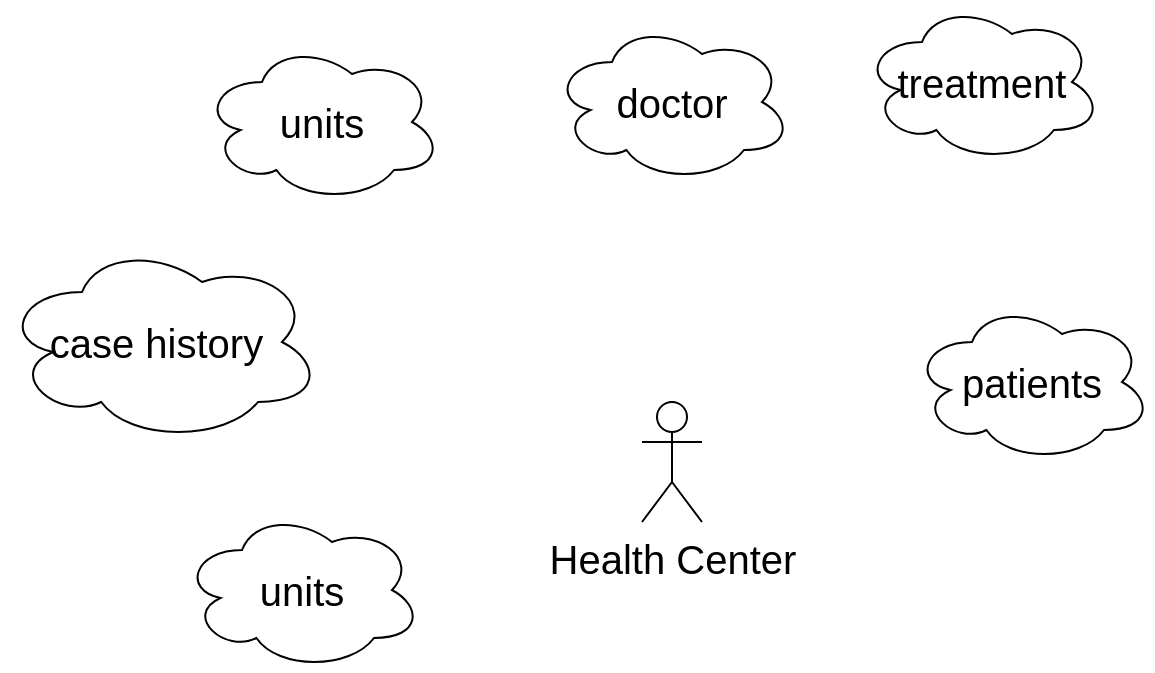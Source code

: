 <mxfile>
    <diagram id="E2S2H7sD9twZsAFmnPIf" name="Page-1">
        <mxGraphModel dx="1356" dy="706" grid="1" gridSize="10" guides="1" tooltips="1" connect="1" arrows="1" fold="1" page="1" pageScale="1" pageWidth="1169" pageHeight="827" math="0" shadow="0">
            <root>
                <mxCell id="0"/>
                <mxCell id="1" parent="0"/>
                <mxCell id="2" value="Health Center" style="shape=umlActor;verticalLabelPosition=bottom;verticalAlign=top;html=1;outlineConnect=0;sketch=0;hachureGap=4;fontFamily=Helvetica;fontSize=20;" vertex="1" parent="1">
                    <mxGeometry x="450" y="280" width="30" height="60" as="geometry"/>
                </mxCell>
                <mxCell id="5" value="units" style="ellipse;shape=cloud;whiteSpace=wrap;html=1;sketch=0;hachureGap=4;fontFamily=Helvetica;fontSize=20;" vertex="1" parent="1">
                    <mxGeometry x="230" y="100" width="120" height="80" as="geometry"/>
                </mxCell>
                <mxCell id="6" value="doctor" style="ellipse;shape=cloud;whiteSpace=wrap;html=1;sketch=0;hachureGap=4;fontFamily=Helvetica;fontSize=20;" vertex="1" parent="1">
                    <mxGeometry x="405" y="90" width="120" height="80" as="geometry"/>
                </mxCell>
                <mxCell id="7" value="patients" style="ellipse;shape=cloud;whiteSpace=wrap;html=1;sketch=0;hachureGap=4;fontFamily=Helvetica;fontSize=20;" vertex="1" parent="1">
                    <mxGeometry x="585" y="230" width="120" height="80" as="geometry"/>
                </mxCell>
                <mxCell id="8" value="case history&amp;nbsp;" style="ellipse;shape=cloud;whiteSpace=wrap;html=1;sketch=0;hachureGap=4;fontFamily=Helvetica;fontSize=20;" vertex="1" parent="1">
                    <mxGeometry x="130" y="200" width="160" height="100" as="geometry"/>
                </mxCell>
                <mxCell id="9" value="units" style="ellipse;shape=cloud;whiteSpace=wrap;html=1;sketch=0;hachureGap=4;fontFamily=Helvetica;fontSize=20;" vertex="1" parent="1">
                    <mxGeometry x="220" y="334" width="120" height="80" as="geometry"/>
                </mxCell>
                <mxCell id="10" value="treatment" style="ellipse;shape=cloud;whiteSpace=wrap;html=1;sketch=0;hachureGap=4;fontFamily=Helvetica;fontSize=20;" vertex="1" parent="1">
                    <mxGeometry x="560" y="80" width="120" height="80" as="geometry"/>
                </mxCell>
            </root>
        </mxGraphModel>
    </diagram>
    <diagram name="Page-2" id="9lMMVLMk2I6UlctClVJ4">
        <mxGraphModel dx="2086" dy="1086" grid="1" gridSize="10" guides="1" tooltips="1" connect="1" arrows="1" fold="1" page="1" pageScale="1" pageWidth="1169" pageHeight="827" math="0" shadow="0">
            <root>
                <mxCell id="4QImXv3mAUj1o4yShV_2-0"/>
                <mxCell id="4QImXv3mAUj1o4yShV_2-1" parent="4QImXv3mAUj1o4yShV_2-0"/>
                <mxCell id="M2kmrU6uxT4zapXiiIRl-1" style="edgeStyle=none;curved=1;rounded=0;sketch=0;hachureGap=4;orthogonalLoop=1;jettySize=auto;html=1;exitX=1;exitY=0.5;exitDx=0;exitDy=0;fontFamily=Helvetica;fontSize=16;endArrow=none;startSize=14;endSize=14;sourcePerimeterSpacing=8;targetPerimeterSpacing=8;endFill=0;entryX=0;entryY=0.5;entryDx=0;entryDy=0;" edge="1" parent="4QImXv3mAUj1o4yShV_2-1" source="4QImXv3mAUj1o4yShV_2-9" target="M2kmrU6uxT4zapXiiIRl-0">
                    <mxGeometry relative="1" as="geometry"/>
                </mxCell>
                <mxCell id="4QImXv3mAUj1o4yShV_2-9" value="patients" style="rounded=1;whiteSpace=wrap;html=1;sketch=0;hachureGap=4;fontFamily=Helvetica;fontSize=20;" vertex="1" parent="4QImXv3mAUj1o4yShV_2-1">
                    <mxGeometry x="130" y="190" width="120" height="60" as="geometry"/>
                </mxCell>
                <mxCell id="M2kmrU6uxT4zapXiiIRl-2" style="edgeStyle=none;curved=1;rounded=0;sketch=0;hachureGap=4;orthogonalLoop=1;jettySize=auto;html=1;exitX=1;exitY=0.5;exitDx=0;exitDy=0;entryX=0;entryY=0.5;entryDx=0;entryDy=0;fontFamily=Helvetica;fontSize=16;endArrow=none;endFill=0;startSize=14;endSize=14;sourcePerimeterSpacing=8;targetPerimeterSpacing=8;" edge="1" parent="4QImXv3mAUj1o4yShV_2-1" source="M2kmrU6uxT4zapXiiIRl-0">
                    <mxGeometry relative="1" as="geometry">
                        <mxPoint x="560" y="220" as="targetPoint"/>
                    </mxGeometry>
                </mxCell>
                <mxCell id="M2kmrU6uxT4zapXiiIRl-0" value="register" style="rhombus;whiteSpace=wrap;html=1;sketch=0;hachureGap=4;fontFamily=Helvetica;fontSize=20;" vertex="1" parent="4QImXv3mAUj1o4yShV_2-1">
                    <mxGeometry x="360" y="180" width="80" height="80" as="geometry"/>
                </mxCell>
                <mxCell id="M2kmrU6uxT4zapXiiIRl-15" style="edgeStyle=none;curved=1;rounded=0;sketch=0;hachureGap=4;orthogonalLoop=1;jettySize=auto;html=1;exitX=1;exitY=0.5;exitDx=0;exitDy=0;entryX=0;entryY=0.5;entryDx=0;entryDy=0;fontFamily=Helvetica;fontSize=17;endArrow=none;endFill=0;startSize=14;endSize=14;sourcePerimeterSpacing=8;targetPerimeterSpacing=8;" edge="1" parent="4QImXv3mAUj1o4yShV_2-1" source="M2kmrU6uxT4zapXiiIRl-3" target="M2kmrU6uxT4zapXiiIRl-14">
                    <mxGeometry relative="1" as="geometry"/>
                </mxCell>
                <mxCell id="M2kmrU6uxT4zapXiiIRl-3" value="unit" style="rounded=1;whiteSpace=wrap;html=1;sketch=0;hachureGap=4;fontFamily=Helvetica;fontSize=20;" vertex="1" parent="4QImXv3mAUj1o4yShV_2-1">
                    <mxGeometry x="550" y="190" width="120" height="60" as="geometry"/>
                </mxCell>
                <mxCell id="M2kmrU6uxT4zapXiiIRl-11" style="edgeStyle=none;curved=1;rounded=0;sketch=0;hachureGap=4;orthogonalLoop=1;jettySize=auto;html=1;exitX=0.5;exitY=1;exitDx=0;exitDy=0;fontFamily=Helvetica;fontSize=17;endArrow=none;endFill=0;startSize=14;endSize=14;sourcePerimeterSpacing=8;targetPerimeterSpacing=8;" edge="1" parent="4QImXv3mAUj1o4yShV_2-1" source="M2kmrU6uxT4zapXiiIRl-7" target="4QImXv3mAUj1o4yShV_2-9">
                    <mxGeometry relative="1" as="geometry"/>
                </mxCell>
                <mxCell id="M2kmrU6uxT4zapXiiIRl-7" value="&lt;font style=&quot;font-size: 17px&quot;&gt;social_securtity&lt;/font&gt;" style="ellipse;whiteSpace=wrap;html=1;sketch=0;hachureGap=4;fontFamily=Helvetica;fontSize=20;" vertex="1" parent="4QImXv3mAUj1o4yShV_2-1">
                    <mxGeometry x="50" y="40" width="130" height="60" as="geometry"/>
                </mxCell>
                <mxCell id="M2kmrU6uxT4zapXiiIRl-10" style="edgeStyle=none;curved=1;rounded=0;sketch=0;hachureGap=4;orthogonalLoop=1;jettySize=auto;html=1;exitX=0.5;exitY=1;exitDx=0;exitDy=0;entryX=0.75;entryY=0;entryDx=0;entryDy=0;fontFamily=Helvetica;fontSize=17;endArrow=none;endFill=0;startSize=14;endSize=14;sourcePerimeterSpacing=8;targetPerimeterSpacing=8;" edge="1" parent="4QImXv3mAUj1o4yShV_2-1" source="M2kmrU6uxT4zapXiiIRl-8" target="4QImXv3mAUj1o4yShV_2-9">
                    <mxGeometry relative="1" as="geometry"/>
                </mxCell>
                <mxCell id="M2kmrU6uxT4zapXiiIRl-8" value="date_admission" style="ellipse;whiteSpace=wrap;html=1;sketch=0;hachureGap=4;fontFamily=Helvetica;fontSize=17;" vertex="1" parent="4QImXv3mAUj1o4yShV_2-1">
                    <mxGeometry x="200" y="30" width="140" height="50" as="geometry"/>
                </mxCell>
                <mxCell id="M2kmrU6uxT4zapXiiIRl-12" style="edgeStyle=none;curved=1;rounded=0;sketch=0;hachureGap=4;orthogonalLoop=1;jettySize=auto;html=1;exitX=0.5;exitY=1;exitDx=0;exitDy=0;fontFamily=Helvetica;fontSize=17;endArrow=none;endFill=0;startSize=14;endSize=14;sourcePerimeterSpacing=8;targetPerimeterSpacing=8;" edge="1" parent="4QImXv3mAUj1o4yShV_2-1" source="M2kmrU6uxT4zapXiiIRl-9" target="4QImXv3mAUj1o4yShV_2-9">
                    <mxGeometry relative="1" as="geometry"/>
                </mxCell>
                <mxCell id="M2kmrU6uxT4zapXiiIRl-9" value="age" style="ellipse;whiteSpace=wrap;html=1;sketch=0;hachureGap=4;fontFamily=Helvetica;fontSize=17;" vertex="1" parent="4QImXv3mAUj1o4yShV_2-1">
                    <mxGeometry x="40" y="120" width="80" height="40" as="geometry"/>
                </mxCell>
                <mxCell id="ubNGG9-7hNJ6dNenVUmi-2" style="edgeStyle=orthogonalEdgeStyle;rounded=0;sketch=0;hachureGap=4;orthogonalLoop=1;jettySize=auto;html=1;exitX=0.25;exitY=1;exitDx=0;exitDy=0;entryX=0.5;entryY=0;entryDx=0;entryDy=0;fontFamily=Helvetica;fontSize=17;startArrow=none;startFill=0;endArrow=none;endFill=0;startSize=14;endSize=14;sourcePerimeterSpacing=8;targetPerimeterSpacing=8;" edge="1" parent="4QImXv3mAUj1o4yShV_2-1" source="M2kmrU6uxT4zapXiiIRl-13" target="ubNGG9-7hNJ6dNenVUmi-1">
                    <mxGeometry relative="1" as="geometry"/>
                </mxCell>
                <mxCell id="M2kmrU6uxT4zapXiiIRl-13" value="doctor" style="rounded=1;whiteSpace=wrap;html=1;sketch=0;hachureGap=4;fontFamily=Helvetica;fontSize=20;" vertex="1" parent="4QImXv3mAUj1o4yShV_2-1">
                    <mxGeometry x="900" y="430" width="120" height="60" as="geometry"/>
                </mxCell>
                <mxCell id="M2kmrU6uxT4zapXiiIRl-16" style="edgeStyle=none;curved=1;rounded=0;sketch=0;hachureGap=4;orthogonalLoop=1;jettySize=auto;html=1;exitX=1;exitY=0.5;exitDx=0;exitDy=0;fontFamily=Helvetica;fontSize=17;endArrow=none;endFill=0;startSize=14;endSize=14;sourcePerimeterSpacing=8;targetPerimeterSpacing=8;" edge="1" parent="4QImXv3mAUj1o4yShV_2-1" source="M2kmrU6uxT4zapXiiIRl-14" target="M2kmrU6uxT4zapXiiIRl-13">
                    <mxGeometry relative="1" as="geometry"/>
                </mxCell>
                <mxCell id="M2kmrU6uxT4zapXiiIRl-14" value="has" style="rhombus;whiteSpace=wrap;html=1;sketch=0;hachureGap=4;fontFamily=Helvetica;fontSize=17;" vertex="1" parent="4QImXv3mAUj1o4yShV_2-1">
                    <mxGeometry x="800" y="180" width="80" height="80" as="geometry"/>
                </mxCell>
                <mxCell id="M2kmrU6uxT4zapXiiIRl-20" style="edgeStyle=none;curved=1;rounded=0;sketch=0;hachureGap=4;orthogonalLoop=1;jettySize=auto;html=1;exitX=0.5;exitY=1;exitDx=0;exitDy=0;fontFamily=Helvetica;fontSize=17;endArrow=none;endFill=0;startSize=14;endSize=14;sourcePerimeterSpacing=8;targetPerimeterSpacing=8;" edge="1" parent="4QImXv3mAUj1o4yShV_2-1" source="M2kmrU6uxT4zapXiiIRl-17" target="M2kmrU6uxT4zapXiiIRl-13">
                    <mxGeometry relative="1" as="geometry"/>
                </mxCell>
                <mxCell id="M2kmrU6uxT4zapXiiIRl-17" value="name" style="ellipse;whiteSpace=wrap;html=1;sketch=0;hachureGap=4;fontFamily=Helvetica;fontSize=17;" vertex="1" parent="4QImXv3mAUj1o4yShV_2-1">
                    <mxGeometry x="940" y="330" width="90" height="40" as="geometry"/>
                </mxCell>
                <mxCell id="M2kmrU6uxT4zapXiiIRl-21" style="edgeStyle=none;curved=1;rounded=0;sketch=0;hachureGap=4;orthogonalLoop=1;jettySize=auto;html=1;exitX=0;exitY=1;exitDx=0;exitDy=0;fontFamily=Helvetica;fontSize=17;endArrow=none;endFill=0;startSize=14;endSize=14;sourcePerimeterSpacing=8;targetPerimeterSpacing=8;" edge="1" parent="4QImXv3mAUj1o4yShV_2-1" source="M2kmrU6uxT4zapXiiIRl-18" target="M2kmrU6uxT4zapXiiIRl-13">
                    <mxGeometry relative="1" as="geometry"/>
                </mxCell>
                <mxCell id="M2kmrU6uxT4zapXiiIRl-18" value="code" style="ellipse;whiteSpace=wrap;html=1;sketch=0;hachureGap=4;fontFamily=Helvetica;fontSize=17;" vertex="1" parent="4QImXv3mAUj1o4yShV_2-1">
                    <mxGeometry x="1040" y="389" width="100" height="41" as="geometry"/>
                </mxCell>
                <mxCell id="M2kmrU6uxT4zapXiiIRl-22" style="edgeStyle=none;curved=1;rounded=0;sketch=0;hachureGap=4;orthogonalLoop=1;jettySize=auto;html=1;exitX=0;exitY=1;exitDx=0;exitDy=0;fontFamily=Helvetica;fontSize=17;endArrow=none;endFill=0;startSize=14;endSize=14;sourcePerimeterSpacing=8;targetPerimeterSpacing=8;" edge="1" parent="4QImXv3mAUj1o4yShV_2-1" source="M2kmrU6uxT4zapXiiIRl-19" target="M2kmrU6uxT4zapXiiIRl-13">
                    <mxGeometry relative="1" as="geometry"/>
                </mxCell>
                <mxCell id="M2kmrU6uxT4zapXiiIRl-19" value="speciality" style="ellipse;whiteSpace=wrap;html=1;sketch=0;hachureGap=4;fontFamily=Helvetica;fontSize=17;" vertex="1" parent="4QImXv3mAUj1o4yShV_2-1">
                    <mxGeometry x="1045" y="310" width="90" height="40" as="geometry"/>
                </mxCell>
                <mxCell id="M2kmrU6uxT4zapXiiIRl-27" style="edgeStyle=none;curved=1;rounded=0;sketch=0;hachureGap=4;orthogonalLoop=1;jettySize=auto;html=1;exitX=1;exitY=0;exitDx=0;exitDy=0;fontFamily=Helvetica;fontSize=17;endArrow=none;endFill=0;startSize=14;endSize=14;sourcePerimeterSpacing=8;targetPerimeterSpacing=8;entryX=0.75;entryY=1;entryDx=0;entryDy=0;" edge="1" parent="4QImXv3mAUj1o4yShV_2-1" source="M2kmrU6uxT4zapXiiIRl-23" target="M2kmrU6uxT4zapXiiIRl-3">
                    <mxGeometry relative="1" as="geometry"/>
                </mxCell>
                <mxCell id="M2kmrU6uxT4zapXiiIRl-23" value="unit_id" style="ellipse;whiteSpace=wrap;html=1;sketch=0;hachureGap=4;fontFamily=Helvetica;fontSize=17;" vertex="1" parent="4QImXv3mAUj1o4yShV_2-1">
                    <mxGeometry x="610" y="315" width="70" height="30" as="geometry"/>
                </mxCell>
                <mxCell id="M2kmrU6uxT4zapXiiIRl-35" style="edgeStyle=none;curved=1;rounded=0;sketch=0;hachureGap=4;orthogonalLoop=1;jettySize=auto;html=1;exitX=1;exitY=0.5;exitDx=0;exitDy=0;fontFamily=Helvetica;fontSize=17;endArrow=none;endFill=0;startSize=14;endSize=14;sourcePerimeterSpacing=8;targetPerimeterSpacing=8;" edge="1" parent="4QImXv3mAUj1o4yShV_2-1" source="M2kmrU6uxT4zapXiiIRl-24" target="4QImXv3mAUj1o4yShV_2-9">
                    <mxGeometry relative="1" as="geometry"/>
                </mxCell>
                <mxCell id="M2kmrU6uxT4zapXiiIRl-24" value="patient_id" style="ellipse;whiteSpace=wrap;html=1;sketch=0;hachureGap=4;fontFamily=Helvetica;fontSize=17;" vertex="1" parent="4QImXv3mAUj1o4yShV_2-1">
                    <mxGeometry x="20" y="200" width="80" height="40" as="geometry"/>
                </mxCell>
                <mxCell id="M2kmrU6uxT4zapXiiIRl-26" style="edgeStyle=none;curved=1;rounded=0;sketch=0;hachureGap=4;orthogonalLoop=1;jettySize=auto;html=1;exitX=0;exitY=0.5;exitDx=0;exitDy=0;entryX=1;entryY=0.75;entryDx=0;entryDy=0;fontFamily=Helvetica;fontSize=17;endArrow=none;endFill=0;startSize=14;endSize=14;sourcePerimeterSpacing=8;targetPerimeterSpacing=8;" edge="1" parent="4QImXv3mAUj1o4yShV_2-1" source="M2kmrU6uxT4zapXiiIRl-25" target="M2kmrU6uxT4zapXiiIRl-13">
                    <mxGeometry relative="1" as="geometry"/>
                </mxCell>
                <mxCell id="M2kmrU6uxT4zapXiiIRl-25" value="doctor_id" style="ellipse;whiteSpace=wrap;html=1;sketch=0;hachureGap=4;fontFamily=Helvetica;fontSize=17;" vertex="1" parent="4QImXv3mAUj1o4yShV_2-1">
                    <mxGeometry x="1050" y="459" width="100" height="41" as="geometry"/>
                </mxCell>
                <mxCell id="M2kmrU6uxT4zapXiiIRl-31" style="edgeStyle=none;curved=1;rounded=0;sketch=0;hachureGap=4;orthogonalLoop=1;jettySize=auto;html=1;entryX=0.25;entryY=1;entryDx=0;entryDy=0;fontFamily=Helvetica;fontSize=17;endArrow=none;endFill=0;startSize=14;endSize=14;sourcePerimeterSpacing=8;targetPerimeterSpacing=8;exitX=0.754;exitY=-0.073;exitDx=0;exitDy=0;exitPerimeter=0;" edge="1" parent="4QImXv3mAUj1o4yShV_2-1" source="M2kmrU6uxT4zapXiiIRl-28" target="M2kmrU6uxT4zapXiiIRl-3">
                    <mxGeometry relative="1" as="geometry">
                        <mxPoint x="700" y="300" as="sourcePoint"/>
                    </mxGeometry>
                </mxCell>
                <mxCell id="M2kmrU6uxT4zapXiiIRl-28" value="name" style="ellipse;whiteSpace=wrap;html=1;sketch=0;hachureGap=4;fontFamily=Helvetica;fontSize=17;" vertex="1" parent="4QImXv3mAUj1o4yShV_2-1">
                    <mxGeometry x="520" y="330" width="90" height="40" as="geometry"/>
                </mxCell>
                <mxCell id="M2kmrU6uxT4zapXiiIRl-30" style="edgeStyle=none;curved=1;rounded=0;sketch=0;hachureGap=4;orthogonalLoop=1;jettySize=auto;html=1;exitX=1;exitY=0.5;exitDx=0;exitDy=0;entryX=0;entryY=0.75;entryDx=0;entryDy=0;fontFamily=Helvetica;fontSize=17;endArrow=none;endFill=0;startSize=14;endSize=14;sourcePerimeterSpacing=8;targetPerimeterSpacing=8;" edge="1" parent="4QImXv3mAUj1o4yShV_2-1" source="M2kmrU6uxT4zapXiiIRl-29" target="M2kmrU6uxT4zapXiiIRl-3">
                    <mxGeometry relative="1" as="geometry"/>
                </mxCell>
                <mxCell id="M2kmrU6uxT4zapXiiIRl-29" value="floor" style="ellipse;whiteSpace=wrap;html=1;sketch=0;hachureGap=4;fontFamily=Helvetica;fontSize=17;" vertex="1" parent="4QImXv3mAUj1o4yShV_2-1">
                    <mxGeometry x="440" y="300" width="90" height="40" as="geometry"/>
                </mxCell>
                <mxCell id="M2kmrU6uxT4zapXiiIRl-34" style="edgeStyle=none;curved=1;rounded=0;sketch=0;hachureGap=4;orthogonalLoop=1;jettySize=auto;html=1;exitX=0;exitY=0;exitDx=0;exitDy=0;fontFamily=Helvetica;fontSize=17;endArrow=none;endFill=0;startSize=14;endSize=14;sourcePerimeterSpacing=8;targetPerimeterSpacing=8;" edge="1" parent="4QImXv3mAUj1o4yShV_2-1" source="M2kmrU6uxT4zapXiiIRl-33" target="M2kmrU6uxT4zapXiiIRl-13">
                    <mxGeometry relative="1" as="geometry"/>
                </mxCell>
                <mxCell id="M2kmrU6uxT4zapXiiIRl-33" value="fk_unit_id" style="ellipse;whiteSpace=wrap;html=1;sketch=0;hachureGap=4;fontFamily=Helvetica;fontSize=17;" vertex="1" parent="4QImXv3mAUj1o4yShV_2-1">
                    <mxGeometry x="990" y="510" width="100" height="41" as="geometry"/>
                </mxCell>
                <mxCell id="ubNGG9-7hNJ6dNenVUmi-0" value="intervention" style="rounded=1;whiteSpace=wrap;html=1;sketch=0;hachureGap=4;fontFamily=Helvetica;fontSize=17;" vertex="1" parent="4QImXv3mAUj1o4yShV_2-1">
                    <mxGeometry x="870" y="670" width="120" height="60" as="geometry"/>
                </mxCell>
                <mxCell id="ubNGG9-7hNJ6dNenVUmi-3" style="edgeStyle=orthogonalEdgeStyle;rounded=0;sketch=0;hachureGap=4;orthogonalLoop=1;jettySize=auto;html=1;exitX=0.5;exitY=1;exitDx=0;exitDy=0;fontFamily=Helvetica;fontSize=17;startArrow=none;startFill=0;endArrow=none;endFill=0;startSize=14;endSize=14;sourcePerimeterSpacing=8;targetPerimeterSpacing=8;" edge="1" parent="4QImXv3mAUj1o4yShV_2-1" source="ubNGG9-7hNJ6dNenVUmi-1" target="ubNGG9-7hNJ6dNenVUmi-0">
                    <mxGeometry relative="1" as="geometry"/>
                </mxCell>
                <mxCell id="ubNGG9-7hNJ6dNenVUmi-1" value="made" style="rhombus;whiteSpace=wrap;html=1;sketch=0;hachureGap=4;fontFamily=Helvetica;fontSize=17;" vertex="1" parent="4QImXv3mAUj1o4yShV_2-1">
                    <mxGeometry x="890" y="540" width="80" height="80" as="geometry"/>
                </mxCell>
                <mxCell id="ubNGG9-7hNJ6dNenVUmi-8" style="rounded=0;sketch=0;hachureGap=4;orthogonalLoop=1;jettySize=auto;html=1;exitX=1;exitY=0;exitDx=0;exitDy=0;entryX=0;entryY=0.5;entryDx=0;entryDy=0;fontFamily=Helvetica;fontSize=17;startArrow=none;startFill=0;endArrow=none;endFill=0;startSize=14;endSize=14;sourcePerimeterSpacing=8;targetPerimeterSpacing=8;" edge="1" parent="4QImXv3mAUj1o4yShV_2-1" source="ubNGG9-7hNJ6dNenVUmi-4" target="ubNGG9-7hNJ6dNenVUmi-0">
                    <mxGeometry relative="1" as="geometry"/>
                </mxCell>
                <mxCell id="ubNGG9-7hNJ6dNenVUmi-4" value="date" style="ellipse;whiteSpace=wrap;html=1;sketch=0;hachureGap=4;fontFamily=Helvetica;fontSize=17;" vertex="1" parent="4QImXv3mAUj1o4yShV_2-1">
                    <mxGeometry x="720" y="730" width="110" height="50" as="geometry"/>
                </mxCell>
                <mxCell id="ubNGG9-7hNJ6dNenVUmi-9" style="rounded=0;sketch=0;hachureGap=4;orthogonalLoop=1;jettySize=auto;html=1;exitX=0.5;exitY=0;exitDx=0;exitDy=0;fontFamily=Helvetica;fontSize=17;startArrow=none;startFill=0;endArrow=none;endFill=0;startSize=14;endSize=14;sourcePerimeterSpacing=8;targetPerimeterSpacing=8;" edge="1" parent="4QImXv3mAUj1o4yShV_2-1" source="ubNGG9-7hNJ6dNenVUmi-6" target="ubNGG9-7hNJ6dNenVUmi-0">
                    <mxGeometry relative="1" as="geometry"/>
                </mxCell>
                <mxCell id="ubNGG9-7hNJ6dNenVUmi-6" value="symptom" style="ellipse;whiteSpace=wrap;html=1;sketch=0;hachureGap=4;fontFamily=Helvetica;fontSize=17;" vertex="1" parent="4QImXv3mAUj1o4yShV_2-1">
                    <mxGeometry x="860" y="750" width="110" height="50" as="geometry"/>
                </mxCell>
                <mxCell id="ubNGG9-7hNJ6dNenVUmi-10" style="rounded=0;sketch=0;hachureGap=4;orthogonalLoop=1;jettySize=auto;html=1;exitX=0;exitY=0;exitDx=0;exitDy=0;entryX=0.75;entryY=1;entryDx=0;entryDy=0;fontFamily=Helvetica;fontSize=17;startArrow=none;startFill=0;endArrow=none;endFill=0;startSize=14;endSize=14;sourcePerimeterSpacing=8;targetPerimeterSpacing=8;" edge="1" parent="4QImXv3mAUj1o4yShV_2-1" source="ubNGG9-7hNJ6dNenVUmi-7" target="ubNGG9-7hNJ6dNenVUmi-0">
                    <mxGeometry relative="1" as="geometry"/>
                </mxCell>
                <mxCell id="ubNGG9-7hNJ6dNenVUmi-7" value="treatment" style="ellipse;whiteSpace=wrap;html=1;sketch=0;hachureGap=4;fontFamily=Helvetica;fontSize=17;" vertex="1" parent="4QImXv3mAUj1o4yShV_2-1">
                    <mxGeometry x="1020" y="750" width="110" height="50" as="geometry"/>
                </mxCell>
                <mxCell id="b9xHUnRlggHDEcJc8JOk-1" style="edgeStyle=none;rounded=0;sketch=0;hachureGap=4;orthogonalLoop=1;jettySize=auto;html=1;exitX=0;exitY=0.5;exitDx=0;exitDy=0;fontFamily=Helvetica;fontSize=17;startArrow=none;startFill=0;endArrow=none;endFill=0;startSize=14;endSize=14;sourcePerimeterSpacing=8;targetPerimeterSpacing=8;" edge="1" parent="4QImXv3mAUj1o4yShV_2-1" source="b9xHUnRlggHDEcJc8JOk-0" target="ubNGG9-7hNJ6dNenVUmi-0">
                    <mxGeometry relative="1" as="geometry"/>
                </mxCell>
                <mxCell id="b9xHUnRlggHDEcJc8JOk-0" value="fk_patient_id" style="ellipse;whiteSpace=wrap;html=1;sketch=0;hachureGap=4;fontFamily=Helvetica;fontSize=17;" vertex="1" parent="4QImXv3mAUj1o4yShV_2-1">
                    <mxGeometry x="1020" y="675" width="110" height="50" as="geometry"/>
                </mxCell>
            </root>
        </mxGraphModel>
    </diagram>
    <diagram name="Page-3" id="jvhXclIbtSxhhpY4b2xo">
        <mxGraphModel dx="1937" dy="1009" grid="1" gridSize="10" guides="1" tooltips="1" connect="1" arrows="1" fold="1" page="1" pageScale="1" pageWidth="1169" pageHeight="827" math="0" shadow="0">
            <root>
                <mxCell id="rQ0pkBH8L-ntYdxaF4ff-0"/>
                <mxCell id="rQ0pkBH8L-ntYdxaF4ff-1" parent="rQ0pkBH8L-ntYdxaF4ff-0"/>
                <mxCell id="rQ0pkBH8L-ntYdxaF4ff-39" value="patients" style="swimlane;fontStyle=0;childLayout=stackLayout;horizontal=1;startSize=26;fillColor=none;horizontalStack=0;resizeParent=1;resizeParentMax=0;resizeLast=0;collapsible=1;marginBottom=0;sketch=0;hachureGap=4;fontFamily=Helvetica;fontSize=17;" vertex="1" parent="rQ0pkBH8L-ntYdxaF4ff-1">
                    <mxGeometry x="70" y="80" width="190" height="156" as="geometry"/>
                </mxCell>
                <mxCell id="rQ0pkBH8L-ntYdxaF4ff-40" value="patient_id: int" style="text;strokeColor=none;fillColor=none;align=left;verticalAlign=top;spacingLeft=4;spacingRight=4;overflow=hidden;rotatable=0;points=[[0,0.5],[1,0.5]];portConstraint=eastwest;sketch=0;hachureGap=4;fontFamily=Helvetica;fontSize=17;" vertex="1" parent="rQ0pkBH8L-ntYdxaF4ff-39">
                    <mxGeometry y="26" width="190" height="26" as="geometry"/>
                </mxCell>
                <mxCell id="gU-eLhUrEatLY_s3rgqb-0" value="age: int" style="text;strokeColor=none;fillColor=none;align=left;verticalAlign=top;spacingLeft=4;spacingRight=4;overflow=hidden;rotatable=0;points=[[0,0.5],[1,0.5]];portConstraint=eastwest;sketch=0;hachureGap=4;fontFamily=Helvetica;fontSize=17;" vertex="1" parent="rQ0pkBH8L-ntYdxaF4ff-39">
                    <mxGeometry y="52" width="190" height="26" as="geometry"/>
                </mxCell>
                <mxCell id="rQ0pkBH8L-ntYdxaF4ff-41" value="date_admission:" style="text;strokeColor=none;fillColor=none;align=left;verticalAlign=top;spacingLeft=4;spacingRight=4;overflow=hidden;rotatable=0;points=[[0,0.5],[1,0.5]];portConstraint=eastwest;sketch=0;hachureGap=4;fontFamily=Helvetica;fontSize=17;" vertex="1" parent="rQ0pkBH8L-ntYdxaF4ff-39">
                    <mxGeometry y="78" width="190" height="26" as="geometry"/>
                </mxCell>
                <mxCell id="HM8PR0rv1OOXuKtEzSyK-7" value="fk_unit_id: int" style="text;strokeColor=none;fillColor=none;align=left;verticalAlign=top;spacingLeft=4;spacingRight=4;overflow=hidden;rotatable=0;points=[[0,0.5],[1,0.5]];portConstraint=eastwest;sketch=0;hachureGap=4;fontFamily=Helvetica;fontSize=17;" vertex="1" parent="rQ0pkBH8L-ntYdxaF4ff-39">
                    <mxGeometry y="104" width="190" height="26" as="geometry"/>
                </mxCell>
                <mxCell id="rQ0pkBH8L-ntYdxaF4ff-42" value="social_security: int" style="text;strokeColor=none;fillColor=none;align=left;verticalAlign=top;spacingLeft=4;spacingRight=4;overflow=hidden;rotatable=0;points=[[0,0.5],[1,0.5]];portConstraint=eastwest;sketch=0;hachureGap=4;fontFamily=Helvetica;fontSize=17;" vertex="1" parent="rQ0pkBH8L-ntYdxaF4ff-39">
                    <mxGeometry y="130" width="190" height="26" as="geometry"/>
                </mxCell>
                <mxCell id="sy4wdPNBVxHfjRcVud-4-0" value="unit" style="swimlane;fontStyle=0;childLayout=stackLayout;horizontal=1;startSize=26;fillColor=none;horizontalStack=0;resizeParent=1;resizeParentMax=0;resizeLast=0;collapsible=1;marginBottom=0;sketch=0;hachureGap=4;fontFamily=Helvetica;fontSize=17;" vertex="1" parent="rQ0pkBH8L-ntYdxaF4ff-1">
                    <mxGeometry x="470" y="80" width="190" height="104" as="geometry"/>
                </mxCell>
                <mxCell id="sy4wdPNBVxHfjRcVud-4-1" value="unit_id: int" style="text;strokeColor=none;fillColor=none;align=left;verticalAlign=top;spacingLeft=4;spacingRight=4;overflow=hidden;rotatable=0;points=[[0,0.5],[1,0.5]];portConstraint=eastwest;sketch=0;hachureGap=4;fontFamily=Helvetica;fontSize=17;" vertex="1" parent="sy4wdPNBVxHfjRcVud-4-0">
                    <mxGeometry y="26" width="190" height="26" as="geometry"/>
                </mxCell>
                <mxCell id="sy4wdPNBVxHfjRcVud-4-2" value="floor: int" style="text;strokeColor=none;fillColor=none;align=left;verticalAlign=top;spacingLeft=4;spacingRight=4;overflow=hidden;rotatable=0;points=[[0,0.5],[1,0.5]];portConstraint=eastwest;sketch=0;hachureGap=4;fontFamily=Helvetica;fontSize=17;" vertex="1" parent="sy4wdPNBVxHfjRcVud-4-0">
                    <mxGeometry y="52" width="190" height="26" as="geometry"/>
                </mxCell>
                <mxCell id="sy4wdPNBVxHfjRcVud-4-3" value="name: varchar" style="text;strokeColor=none;fillColor=none;align=left;verticalAlign=top;spacingLeft=4;spacingRight=4;overflow=hidden;rotatable=0;points=[[0,0.5],[1,0.5]];portConstraint=eastwest;sketch=0;hachureGap=4;fontFamily=Helvetica;fontSize=17;" vertex="1" parent="sy4wdPNBVxHfjRcVud-4-0">
                    <mxGeometry y="78" width="190" height="26" as="geometry"/>
                </mxCell>
                <mxCell id="ncE6r25hAAm2W3OfyBGY-1" value="doctor" style="swimlane;fontStyle=0;childLayout=stackLayout;horizontal=1;startSize=26;fillColor=none;horizontalStack=0;resizeParent=1;resizeParentMax=0;resizeLast=0;collapsible=1;marginBottom=0;sketch=0;hachureGap=4;fontFamily=Helvetica;fontSize=17;" vertex="1" parent="rQ0pkBH8L-ntYdxaF4ff-1">
                    <mxGeometry x="810" y="80" width="250" height="166" as="geometry"/>
                </mxCell>
                <mxCell id="ncE6r25hAAm2W3OfyBGY-2" value="doctor_id: int" style="text;strokeColor=none;fillColor=none;align=left;verticalAlign=top;spacingLeft=4;spacingRight=4;overflow=hidden;rotatable=0;points=[[0,0.5],[1,0.5]];portConstraint=eastwest;sketch=0;hachureGap=4;fontFamily=Helvetica;fontSize=17;" vertex="1" parent="ncE6r25hAAm2W3OfyBGY-1">
                    <mxGeometry y="26" width="250" height="26" as="geometry"/>
                </mxCell>
                <mxCell id="ncE6r25hAAm2W3OfyBGY-3" value="name: varchar" style="text;strokeColor=none;fillColor=none;align=left;verticalAlign=top;spacingLeft=4;spacingRight=4;overflow=hidden;rotatable=0;points=[[0,0.5],[1,0.5]];portConstraint=eastwest;sketch=0;hachureGap=4;fontFamily=Helvetica;fontSize=17;" vertex="1" parent="ncE6r25hAAm2W3OfyBGY-1">
                    <mxGeometry y="52" width="250" height="26" as="geometry"/>
                </mxCell>
                <mxCell id="ncE6r25hAAm2W3OfyBGY-4" value="speciality: varchar" style="text;strokeColor=none;fillColor=none;align=left;verticalAlign=top;spacingLeft=4;spacingRight=4;overflow=hidden;rotatable=0;points=[[0,0.5],[1,0.5]];portConstraint=eastwest;sketch=0;hachureGap=4;fontFamily=Helvetica;fontSize=17;" vertex="1" parent="ncE6r25hAAm2W3OfyBGY-1">
                    <mxGeometry y="78" width="250" height="26" as="geometry"/>
                </mxCell>
                <mxCell id="4KOxYIY8w5qCke2dHz3a-0" value="fk_unit_id: int" style="text;strokeColor=none;fillColor=none;align=left;verticalAlign=top;spacingLeft=4;spacingRight=4;overflow=hidden;rotatable=0;points=[[0,0.5],[1,0.5]];portConstraint=eastwest;sketch=0;hachureGap=4;fontFamily=Helvetica;fontSize=17;" vertex="1" parent="ncE6r25hAAm2W3OfyBGY-1">
                    <mxGeometry y="104" width="250" height="36" as="geometry"/>
                </mxCell>
                <mxCell id="ncE6r25hAAm2W3OfyBGY-5" value="code: int" style="text;strokeColor=none;fillColor=none;align=left;verticalAlign=top;spacingLeft=4;spacingRight=4;overflow=hidden;rotatable=0;points=[[0,0.5],[1,0.5]];portConstraint=eastwest;sketch=0;hachureGap=4;fontFamily=Helvetica;fontSize=17;" vertex="1" parent="ncE6r25hAAm2W3OfyBGY-1">
                    <mxGeometry y="140" width="250" height="26" as="geometry"/>
                </mxCell>
                <mxCell id="4KOxYIY8w5qCke2dHz3a-1" style="edgeStyle=orthogonalEdgeStyle;rounded=0;sketch=0;hachureGap=4;orthogonalLoop=1;jettySize=auto;html=1;exitX=1;exitY=0.5;exitDx=0;exitDy=0;entryX=0;entryY=0.5;entryDx=0;entryDy=0;fontFamily=Helvetica;fontSize=17;endArrow=ERmany;endFill=0;startSize=14;endSize=14;sourcePerimeterSpacing=8;targetPerimeterSpacing=8;startArrow=ERone;startFill=0;" edge="1" parent="rQ0pkBH8L-ntYdxaF4ff-1" source="sy4wdPNBVxHfjRcVud-4-1" target="4KOxYIY8w5qCke2dHz3a-0">
                    <mxGeometry relative="1" as="geometry"/>
                </mxCell>
                <mxCell id="HM8PR0rv1OOXuKtEzSyK-0" value="intervention" style="swimlane;fontStyle=0;childLayout=stackLayout;horizontal=1;startSize=26;fillColor=none;horizontalStack=0;resizeParent=1;resizeParentMax=0;resizeLast=0;collapsible=1;marginBottom=0;sketch=0;hachureGap=4;fontFamily=Helvetica;fontSize=17;" vertex="1" parent="rQ0pkBH8L-ntYdxaF4ff-1">
                    <mxGeometry x="320" y="350" width="250" height="166" as="geometry"/>
                </mxCell>
                <mxCell id="HM8PR0rv1OOXuKtEzSyK-1" value="intervention_id: int" style="text;strokeColor=none;fillColor=none;align=left;verticalAlign=top;spacingLeft=4;spacingRight=4;overflow=hidden;rotatable=0;points=[[0,0.5],[1,0.5]];portConstraint=eastwest;sketch=0;hachureGap=4;fontFamily=Helvetica;fontSize=17;" vertex="1" parent="HM8PR0rv1OOXuKtEzSyK-0">
                    <mxGeometry y="26" width="250" height="26" as="geometry"/>
                </mxCell>
                <mxCell id="HM8PR0rv1OOXuKtEzSyK-2" value="date: int" style="text;strokeColor=none;fillColor=none;align=left;verticalAlign=top;spacingLeft=4;spacingRight=4;overflow=hidden;rotatable=0;points=[[0,0.5],[1,0.5]];portConstraint=eastwest;sketch=0;hachureGap=4;fontFamily=Helvetica;fontSize=17;" vertex="1" parent="HM8PR0rv1OOXuKtEzSyK-0">
                    <mxGeometry y="52" width="250" height="26" as="geometry"/>
                </mxCell>
                <mxCell id="HM8PR0rv1OOXuKtEzSyK-3" value="treatment: varchar" style="text;strokeColor=none;fillColor=none;align=left;verticalAlign=top;spacingLeft=4;spacingRight=4;overflow=hidden;rotatable=0;points=[[0,0.5],[1,0.5]];portConstraint=eastwest;sketch=0;hachureGap=4;fontFamily=Helvetica;fontSize=17;" vertex="1" parent="HM8PR0rv1OOXuKtEzSyK-0">
                    <mxGeometry y="78" width="250" height="26" as="geometry"/>
                </mxCell>
                <mxCell id="HM8PR0rv1OOXuKtEzSyK-9" value="fk_doctor_id: int" style="text;strokeColor=none;fillColor=none;align=left;verticalAlign=top;spacingLeft=4;spacingRight=4;overflow=hidden;rotatable=0;points=[[0,0.5],[1,0.5]];portConstraint=eastwest;sketch=0;hachureGap=4;fontFamily=Helvetica;fontSize=17;" vertex="1" parent="HM8PR0rv1OOXuKtEzSyK-0">
                    <mxGeometry y="104" width="250" height="26" as="geometry"/>
                </mxCell>
                <mxCell id="HM8PR0rv1OOXuKtEzSyK-4" value="fk_patients_id: int" style="text;strokeColor=none;fillColor=none;align=left;verticalAlign=top;spacingLeft=4;spacingRight=4;overflow=hidden;rotatable=0;points=[[0,0.5],[1,0.5]];portConstraint=eastwest;sketch=0;hachureGap=4;fontFamily=Helvetica;fontSize=17;" vertex="1" parent="HM8PR0rv1OOXuKtEzSyK-0">
                    <mxGeometry y="130" width="250" height="36" as="geometry"/>
                </mxCell>
                <mxCell id="HM8PR0rv1OOXuKtEzSyK-6" style="edgeStyle=entityRelationEdgeStyle;rounded=0;sketch=0;hachureGap=4;orthogonalLoop=1;jettySize=auto;html=1;exitX=0;exitY=0.5;exitDx=0;exitDy=0;entryX=1;entryY=0.5;entryDx=0;entryDy=0;fontFamily=Helvetica;fontSize=17;startArrow=none;startFill=0;endArrow=none;endFill=0;startSize=14;endSize=14;sourcePerimeterSpacing=8;targetPerimeterSpacing=8;" edge="1" parent="rQ0pkBH8L-ntYdxaF4ff-1" source="HM8PR0rv1OOXuKtEzSyK-4" target="rQ0pkBH8L-ntYdxaF4ff-40">
                    <mxGeometry relative="1" as="geometry"/>
                </mxCell>
                <mxCell id="HM8PR0rv1OOXuKtEzSyK-8" style="edgeStyle=entityRelationEdgeStyle;rounded=0;sketch=0;hachureGap=4;orthogonalLoop=1;jettySize=auto;html=1;exitX=1;exitY=0.5;exitDx=0;exitDy=0;entryX=0;entryY=0.5;entryDx=0;entryDy=0;fontFamily=Helvetica;fontSize=17;startArrow=ERmany;startFill=0;endArrow=ERmany;endFill=0;startSize=14;endSize=14;sourcePerimeterSpacing=8;targetPerimeterSpacing=8;" edge="1" parent="rQ0pkBH8L-ntYdxaF4ff-1" source="HM8PR0rv1OOXuKtEzSyK-7" target="sy4wdPNBVxHfjRcVud-4-1">
                    <mxGeometry relative="1" as="geometry"/>
                </mxCell>
                <mxCell id="HM8PR0rv1OOXuKtEzSyK-10" style="edgeStyle=entityRelationEdgeStyle;rounded=0;sketch=0;hachureGap=4;orthogonalLoop=1;jettySize=auto;html=1;exitX=1;exitY=0.5;exitDx=0;exitDy=0;entryX=0;entryY=0.5;entryDx=0;entryDy=0;fontFamily=Helvetica;fontSize=17;startArrow=ERmany;startFill=0;endArrow=ERmany;endFill=0;startSize=14;endSize=14;sourcePerimeterSpacing=8;targetPerimeterSpacing=8;" edge="1" parent="rQ0pkBH8L-ntYdxaF4ff-1" source="HM8PR0rv1OOXuKtEzSyK-9" target="ncE6r25hAAm2W3OfyBGY-2">
                    <mxGeometry relative="1" as="geometry"/>
                </mxCell>
            </root>
        </mxGraphModel>
    </diagram>
    <diagram name="Page-4" id="pq0TM4XLUWMoF9lpE93Q">
        <mxGraphModel dx="1808" dy="941" grid="1" gridSize="10" guides="1" tooltips="1" connect="1" arrows="1" fold="1" page="1" pageScale="1" pageWidth="1169" pageHeight="827" math="0" shadow="0">
            <root>
                <mxCell id="ul43zJ5OsSFiVPlQpgqc-0"/>
                <mxCell id="ul43zJ5OsSFiVPlQpgqc-1" parent="ul43zJ5OsSFiVPlQpgqc-0"/>
                <mxCell id="ul43zJ5OsSFiVPlQpgqc-2" value="patients" style="swimlane;fontStyle=0;childLayout=stackLayout;horizontal=1;startSize=26;fillColor=none;horizontalStack=0;resizeParent=1;resizeParentMax=0;resizeLast=0;collapsible=1;marginBottom=0;sketch=0;hachureGap=4;fontFamily=Helvetica;fontSize=17;" vertex="1" parent="ul43zJ5OsSFiVPlQpgqc-1">
                    <mxGeometry x="70" y="80" width="190" height="156" as="geometry"/>
                </mxCell>
                <mxCell id="ul43zJ5OsSFiVPlQpgqc-3" value="patient_id: int" style="text;strokeColor=none;fillColor=none;align=left;verticalAlign=top;spacingLeft=4;spacingRight=4;overflow=hidden;rotatable=0;points=[[0,0.5],[1,0.5]];portConstraint=eastwest;sketch=0;hachureGap=4;fontFamily=Helvetica;fontSize=17;" vertex="1" parent="ul43zJ5OsSFiVPlQpgqc-2">
                    <mxGeometry y="26" width="190" height="26" as="geometry"/>
                </mxCell>
                <mxCell id="ul43zJ5OsSFiVPlQpgqc-4" value="age: int" style="text;strokeColor=none;fillColor=none;align=left;verticalAlign=top;spacingLeft=4;spacingRight=4;overflow=hidden;rotatable=0;points=[[0,0.5],[1,0.5]];portConstraint=eastwest;sketch=0;hachureGap=4;fontFamily=Helvetica;fontSize=17;" vertex="1" parent="ul43zJ5OsSFiVPlQpgqc-2">
                    <mxGeometry y="52" width="190" height="26" as="geometry"/>
                </mxCell>
                <mxCell id="ul43zJ5OsSFiVPlQpgqc-5" value="date_admission:" style="text;strokeColor=none;fillColor=none;align=left;verticalAlign=top;spacingLeft=4;spacingRight=4;overflow=hidden;rotatable=0;points=[[0,0.5],[1,0.5]];portConstraint=eastwest;sketch=0;hachureGap=4;fontFamily=Helvetica;fontSize=17;" vertex="1" parent="ul43zJ5OsSFiVPlQpgqc-2">
                    <mxGeometry y="78" width="190" height="26" as="geometry"/>
                </mxCell>
                <mxCell id="ul43zJ5OsSFiVPlQpgqc-6" value="fk_unit_id: int" style="text;strokeColor=none;fillColor=none;align=left;verticalAlign=top;spacingLeft=4;spacingRight=4;overflow=hidden;rotatable=0;points=[[0,0.5],[1,0.5]];portConstraint=eastwest;sketch=0;hachureGap=4;fontFamily=Helvetica;fontSize=17;" vertex="1" parent="ul43zJ5OsSFiVPlQpgqc-2">
                    <mxGeometry y="104" width="190" height="26" as="geometry"/>
                </mxCell>
                <mxCell id="ul43zJ5OsSFiVPlQpgqc-7" value="social_security: int" style="text;strokeColor=none;fillColor=none;align=left;verticalAlign=top;spacingLeft=4;spacingRight=4;overflow=hidden;rotatable=0;points=[[0,0.5],[1,0.5]];portConstraint=eastwest;sketch=0;hachureGap=4;fontFamily=Helvetica;fontSize=17;" vertex="1" parent="ul43zJ5OsSFiVPlQpgqc-2">
                    <mxGeometry y="130" width="190" height="26" as="geometry"/>
                </mxCell>
                <mxCell id="ul43zJ5OsSFiVPlQpgqc-8" value="unit" style="swimlane;fontStyle=0;childLayout=stackLayout;horizontal=1;startSize=26;fillColor=none;horizontalStack=0;resizeParent=1;resizeParentMax=0;resizeLast=0;collapsible=1;marginBottom=0;sketch=0;hachureGap=4;fontFamily=Helvetica;fontSize=17;" vertex="1" parent="ul43zJ5OsSFiVPlQpgqc-1">
                    <mxGeometry x="470" y="80" width="190" height="104" as="geometry"/>
                </mxCell>
                <mxCell id="ul43zJ5OsSFiVPlQpgqc-9" value="unit_id: int" style="text;strokeColor=none;fillColor=none;align=left;verticalAlign=top;spacingLeft=4;spacingRight=4;overflow=hidden;rotatable=0;points=[[0,0.5],[1,0.5]];portConstraint=eastwest;sketch=0;hachureGap=4;fontFamily=Helvetica;fontSize=17;" vertex="1" parent="ul43zJ5OsSFiVPlQpgqc-8">
                    <mxGeometry y="26" width="190" height="26" as="geometry"/>
                </mxCell>
                <mxCell id="ul43zJ5OsSFiVPlQpgqc-10" value="floor: int" style="text;strokeColor=none;fillColor=none;align=left;verticalAlign=top;spacingLeft=4;spacingRight=4;overflow=hidden;rotatable=0;points=[[0,0.5],[1,0.5]];portConstraint=eastwest;sketch=0;hachureGap=4;fontFamily=Helvetica;fontSize=17;" vertex="1" parent="ul43zJ5OsSFiVPlQpgqc-8">
                    <mxGeometry y="52" width="190" height="26" as="geometry"/>
                </mxCell>
                <mxCell id="ul43zJ5OsSFiVPlQpgqc-11" value="name: varchar" style="text;strokeColor=none;fillColor=none;align=left;verticalAlign=top;spacingLeft=4;spacingRight=4;overflow=hidden;rotatable=0;points=[[0,0.5],[1,0.5]];portConstraint=eastwest;sketch=0;hachureGap=4;fontFamily=Helvetica;fontSize=17;" vertex="1" parent="ul43zJ5OsSFiVPlQpgqc-8">
                    <mxGeometry y="78" width="190" height="26" as="geometry"/>
                </mxCell>
                <mxCell id="ul43zJ5OsSFiVPlQpgqc-12" value="doctor" style="swimlane;fontStyle=0;childLayout=stackLayout;horizontal=1;startSize=26;fillColor=none;horizontalStack=0;resizeParent=1;resizeParentMax=0;resizeLast=0;collapsible=1;marginBottom=0;sketch=0;hachureGap=4;fontFamily=Helvetica;fontSize=17;" vertex="1" parent="ul43zJ5OsSFiVPlQpgqc-1">
                    <mxGeometry x="810" y="80" width="250" height="166" as="geometry"/>
                </mxCell>
                <mxCell id="ul43zJ5OsSFiVPlQpgqc-13" value="doctor_id: int" style="text;strokeColor=none;fillColor=none;align=left;verticalAlign=top;spacingLeft=4;spacingRight=4;overflow=hidden;rotatable=0;points=[[0,0.5],[1,0.5]];portConstraint=eastwest;sketch=0;hachureGap=4;fontFamily=Helvetica;fontSize=17;" vertex="1" parent="ul43zJ5OsSFiVPlQpgqc-12">
                    <mxGeometry y="26" width="250" height="26" as="geometry"/>
                </mxCell>
                <mxCell id="ul43zJ5OsSFiVPlQpgqc-14" value="name: varchar" style="text;strokeColor=none;fillColor=none;align=left;verticalAlign=top;spacingLeft=4;spacingRight=4;overflow=hidden;rotatable=0;points=[[0,0.5],[1,0.5]];portConstraint=eastwest;sketch=0;hachureGap=4;fontFamily=Helvetica;fontSize=17;" vertex="1" parent="ul43zJ5OsSFiVPlQpgqc-12">
                    <mxGeometry y="52" width="250" height="26" as="geometry"/>
                </mxCell>
                <mxCell id="ul43zJ5OsSFiVPlQpgqc-15" value="speciality: varchar" style="text;strokeColor=none;fillColor=none;align=left;verticalAlign=top;spacingLeft=4;spacingRight=4;overflow=hidden;rotatable=0;points=[[0,0.5],[1,0.5]];portConstraint=eastwest;sketch=0;hachureGap=4;fontFamily=Helvetica;fontSize=17;" vertex="1" parent="ul43zJ5OsSFiVPlQpgqc-12">
                    <mxGeometry y="78" width="250" height="26" as="geometry"/>
                </mxCell>
                <mxCell id="ul43zJ5OsSFiVPlQpgqc-16" value="fk_unit_id: int" style="text;strokeColor=none;fillColor=none;align=left;verticalAlign=top;spacingLeft=4;spacingRight=4;overflow=hidden;rotatable=0;points=[[0,0.5],[1,0.5]];portConstraint=eastwest;sketch=0;hachureGap=4;fontFamily=Helvetica;fontSize=17;" vertex="1" parent="ul43zJ5OsSFiVPlQpgqc-12">
                    <mxGeometry y="104" width="250" height="36" as="geometry"/>
                </mxCell>
                <mxCell id="ul43zJ5OsSFiVPlQpgqc-17" value="code: int" style="text;strokeColor=none;fillColor=none;align=left;verticalAlign=top;spacingLeft=4;spacingRight=4;overflow=hidden;rotatable=0;points=[[0,0.5],[1,0.5]];portConstraint=eastwest;sketch=0;hachureGap=4;fontFamily=Helvetica;fontSize=17;" vertex="1" parent="ul43zJ5OsSFiVPlQpgqc-12">
                    <mxGeometry y="140" width="250" height="26" as="geometry"/>
                </mxCell>
                <mxCell id="ul43zJ5OsSFiVPlQpgqc-18" style="edgeStyle=orthogonalEdgeStyle;rounded=0;sketch=0;hachureGap=4;orthogonalLoop=1;jettySize=auto;html=1;exitX=1;exitY=0.5;exitDx=0;exitDy=0;entryX=0;entryY=0.5;entryDx=0;entryDy=0;fontFamily=Helvetica;fontSize=17;endArrow=ERmany;endFill=0;startSize=14;endSize=14;sourcePerimeterSpacing=8;targetPerimeterSpacing=8;startArrow=ERone;startFill=0;" edge="1" parent="ul43zJ5OsSFiVPlQpgqc-1" source="ul43zJ5OsSFiVPlQpgqc-9" target="ul43zJ5OsSFiVPlQpgqc-16">
                    <mxGeometry relative="1" as="geometry"/>
                </mxCell>
                <mxCell id="ul43zJ5OsSFiVPlQpgqc-19" value="intervention" style="swimlane;fontStyle=0;childLayout=stackLayout;horizontal=1;startSize=26;fillColor=none;horizontalStack=0;resizeParent=1;resizeParentMax=0;resizeLast=0;collapsible=1;marginBottom=0;sketch=0;hachureGap=4;fontFamily=Helvetica;fontSize=17;" vertex="1" parent="ul43zJ5OsSFiVPlQpgqc-1">
                    <mxGeometry x="320" y="350" width="250" height="166" as="geometry"/>
                </mxCell>
                <mxCell id="ul43zJ5OsSFiVPlQpgqc-20" value="intervention_id: int" style="text;strokeColor=none;fillColor=none;align=left;verticalAlign=top;spacingLeft=4;spacingRight=4;overflow=hidden;rotatable=0;points=[[0,0.5],[1,0.5]];portConstraint=eastwest;sketch=0;hachureGap=4;fontFamily=Helvetica;fontSize=17;" vertex="1" parent="ul43zJ5OsSFiVPlQpgqc-19">
                    <mxGeometry y="26" width="250" height="26" as="geometry"/>
                </mxCell>
                <mxCell id="ul43zJ5OsSFiVPlQpgqc-21" value="date: int" style="text;strokeColor=none;fillColor=none;align=left;verticalAlign=top;spacingLeft=4;spacingRight=4;overflow=hidden;rotatable=0;points=[[0,0.5],[1,0.5]];portConstraint=eastwest;sketch=0;hachureGap=4;fontFamily=Helvetica;fontSize=17;" vertex="1" parent="ul43zJ5OsSFiVPlQpgqc-19">
                    <mxGeometry y="52" width="250" height="26" as="geometry"/>
                </mxCell>
                <mxCell id="ul43zJ5OsSFiVPlQpgqc-22" value="fk_treatment_id: int" style="text;strokeColor=none;fillColor=none;align=left;verticalAlign=top;spacingLeft=4;spacingRight=4;overflow=hidden;rotatable=0;points=[[0,0.5],[1,0.5]];portConstraint=eastwest;sketch=0;hachureGap=4;fontFamily=Helvetica;fontSize=17;" vertex="1" parent="ul43zJ5OsSFiVPlQpgqc-19">
                    <mxGeometry y="78" width="250" height="26" as="geometry"/>
                </mxCell>
                <mxCell id="ul43zJ5OsSFiVPlQpgqc-23" value="fk_doctor_id: int" style="text;strokeColor=none;fillColor=none;align=left;verticalAlign=top;spacingLeft=4;spacingRight=4;overflow=hidden;rotatable=0;points=[[0,0.5],[1,0.5]];portConstraint=eastwest;sketch=0;hachureGap=4;fontFamily=Helvetica;fontSize=17;" vertex="1" parent="ul43zJ5OsSFiVPlQpgqc-19">
                    <mxGeometry y="104" width="250" height="26" as="geometry"/>
                </mxCell>
                <mxCell id="ul43zJ5OsSFiVPlQpgqc-24" value="fk_patients_id: int" style="text;strokeColor=none;fillColor=none;align=left;verticalAlign=top;spacingLeft=4;spacingRight=4;overflow=hidden;rotatable=0;points=[[0,0.5],[1,0.5]];portConstraint=eastwest;sketch=0;hachureGap=4;fontFamily=Helvetica;fontSize=17;" vertex="1" parent="ul43zJ5OsSFiVPlQpgqc-19">
                    <mxGeometry y="130" width="250" height="36" as="geometry"/>
                </mxCell>
                <mxCell id="ul43zJ5OsSFiVPlQpgqc-25" style="edgeStyle=entityRelationEdgeStyle;rounded=0;sketch=0;hachureGap=4;orthogonalLoop=1;jettySize=auto;html=1;exitX=0;exitY=0.5;exitDx=0;exitDy=0;entryX=1;entryY=0.5;entryDx=0;entryDy=0;fontFamily=Helvetica;fontSize=17;startArrow=none;startFill=0;endArrow=none;endFill=0;startSize=14;endSize=14;sourcePerimeterSpacing=8;targetPerimeterSpacing=8;" edge="1" parent="ul43zJ5OsSFiVPlQpgqc-1" source="ul43zJ5OsSFiVPlQpgqc-24" target="ul43zJ5OsSFiVPlQpgqc-3">
                    <mxGeometry relative="1" as="geometry"/>
                </mxCell>
                <mxCell id="ul43zJ5OsSFiVPlQpgqc-26" style="edgeStyle=entityRelationEdgeStyle;rounded=0;sketch=0;hachureGap=4;orthogonalLoop=1;jettySize=auto;html=1;exitX=1;exitY=0.5;exitDx=0;exitDy=0;entryX=0;entryY=0.5;entryDx=0;entryDy=0;fontFamily=Helvetica;fontSize=17;startArrow=ERmany;startFill=0;endArrow=ERmany;endFill=0;startSize=14;endSize=14;sourcePerimeterSpacing=8;targetPerimeterSpacing=8;" edge="1" parent="ul43zJ5OsSFiVPlQpgqc-1" source="ul43zJ5OsSFiVPlQpgqc-6" target="ul43zJ5OsSFiVPlQpgqc-9">
                    <mxGeometry relative="1" as="geometry"/>
                </mxCell>
                <mxCell id="ul43zJ5OsSFiVPlQpgqc-27" style="edgeStyle=entityRelationEdgeStyle;rounded=0;sketch=0;hachureGap=4;orthogonalLoop=1;jettySize=auto;html=1;exitX=1;exitY=0.5;exitDx=0;exitDy=0;entryX=0;entryY=0.5;entryDx=0;entryDy=0;fontFamily=Helvetica;fontSize=17;startArrow=ERmany;startFill=0;endArrow=ERmany;endFill=0;startSize=14;endSize=14;sourcePerimeterSpacing=8;targetPerimeterSpacing=8;" edge="1" parent="ul43zJ5OsSFiVPlQpgqc-1" source="ul43zJ5OsSFiVPlQpgqc-23" target="ul43zJ5OsSFiVPlQpgqc-13">
                    <mxGeometry relative="1" as="geometry"/>
                </mxCell>
                <mxCell id="ul43zJ5OsSFiVPlQpgqc-28" value="treatment" style="swimlane;fontStyle=0;childLayout=stackLayout;horizontal=1;startSize=26;fillColor=none;horizontalStack=0;resizeParent=1;resizeParentMax=0;resizeLast=0;collapsible=1;marginBottom=0;sketch=0;hachureGap=4;fontFamily=Helvetica;fontSize=17;" vertex="1" parent="ul43zJ5OsSFiVPlQpgqc-1">
                    <mxGeometry x="750" y="400" width="250" height="166" as="geometry"/>
                </mxCell>
                <mxCell id="ul43zJ5OsSFiVPlQpgqc-29" value="treatment_id: int" style="text;strokeColor=none;fillColor=none;align=left;verticalAlign=top;spacingLeft=4;spacingRight=4;overflow=hidden;rotatable=0;points=[[0,0.5],[1,0.5]];portConstraint=eastwest;sketch=0;hachureGap=4;fontFamily=Helvetica;fontSize=17;" vertex="1" parent="ul43zJ5OsSFiVPlQpgqc-28">
                    <mxGeometry y="26" width="250" height="26" as="geometry"/>
                </mxCell>
                <mxCell id="ul43zJ5OsSFiVPlQpgqc-30" value="medicine: varchar" style="text;strokeColor=none;fillColor=none;align=left;verticalAlign=top;spacingLeft=4;spacingRight=4;overflow=hidden;rotatable=0;points=[[0,0.5],[1,0.5]];portConstraint=eastwest;sketch=0;hachureGap=4;fontFamily=Helvetica;fontSize=17;" vertex="1" parent="ul43zJ5OsSFiVPlQpgqc-28">
                    <mxGeometry y="52" width="250" height="26" as="geometry"/>
                </mxCell>
                <mxCell id="ul43zJ5OsSFiVPlQpgqc-31" value="duration: varchar" style="text;strokeColor=none;fillColor=none;align=left;verticalAlign=top;spacingLeft=4;spacingRight=4;overflow=hidden;rotatable=0;points=[[0,0.5],[1,0.5]];portConstraint=eastwest;sketch=0;hachureGap=4;fontFamily=Helvetica;fontSize=17;" vertex="1" parent="ul43zJ5OsSFiVPlQpgqc-28">
                    <mxGeometry y="78" width="250" height="26" as="geometry"/>
                </mxCell>
                <mxCell id="ul43zJ5OsSFiVPlQpgqc-32" value="fk_doctor_id: int" style="text;strokeColor=none;fillColor=none;align=left;verticalAlign=top;spacingLeft=4;spacingRight=4;overflow=hidden;rotatable=0;points=[[0,0.5],[1,0.5]];portConstraint=eastwest;sketch=0;hachureGap=4;fontFamily=Helvetica;fontSize=17;" vertex="1" parent="ul43zJ5OsSFiVPlQpgqc-28">
                    <mxGeometry y="104" width="250" height="26" as="geometry"/>
                </mxCell>
                <mxCell id="ul43zJ5OsSFiVPlQpgqc-33" value="fk_patients_id: int" style="text;strokeColor=none;fillColor=none;align=left;verticalAlign=top;spacingLeft=4;spacingRight=4;overflow=hidden;rotatable=0;points=[[0,0.5],[1,0.5]];portConstraint=eastwest;sketch=0;hachureGap=4;fontFamily=Helvetica;fontSize=17;" vertex="1" parent="ul43zJ5OsSFiVPlQpgqc-28">
                    <mxGeometry y="130" width="250" height="36" as="geometry"/>
                </mxCell>
                <mxCell id="ul43zJ5OsSFiVPlQpgqc-39" style="rounded=0;sketch=0;hachureGap=4;orthogonalLoop=1;jettySize=auto;html=1;exitX=0;exitY=0.5;exitDx=0;exitDy=0;fontFamily=Helvetica;fontSize=17;startArrow=none;startFill=0;endArrow=none;endFill=0;startSize=14;endSize=14;sourcePerimeterSpacing=8;targetPerimeterSpacing=8;entryX=1;entryY=0.5;entryDx=0;entryDy=0;" edge="1" parent="ul43zJ5OsSFiVPlQpgqc-1" source="ul43zJ5OsSFiVPlQpgqc-29" target="ul43zJ5OsSFiVPlQpgqc-22">
                    <mxGeometry relative="1" as="geometry">
                        <mxPoint x="733" y="390" as="targetPoint"/>
                    </mxGeometry>
                </mxCell>
            </root>
        </mxGraphModel>
    </diagram>
</mxfile>